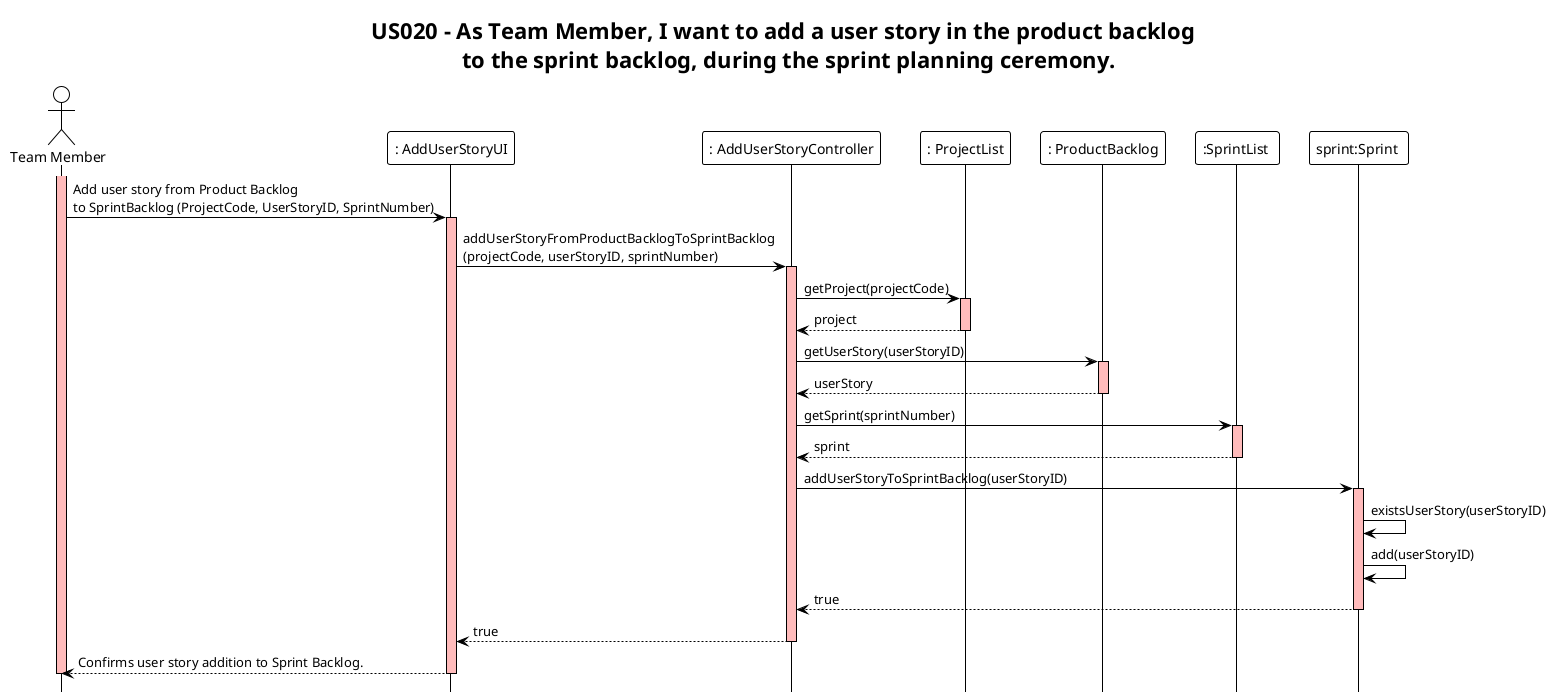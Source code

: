 @startuml
!theme plain
hide footbox
title US020 - As Team Member, I want to add a user story in the product backlog \n to the sprint backlog, during the sprint planning ceremony.

actor "Team Member" as user
participant ": AddUserStoryUI" as UI
participant ": AddUserStoryController" as Controller
participant ": ProjectList" as ProjectList
participant ": ProductBacklog" as ProductBacklog
participant ":SprintList " as SprintList
participant "sprint:Sprint " as Sprint

activate user #FFBBBB
user -> UI:Add user story from Product Backlog \nto SprintBacklog (ProjectCode, UserStoryID, SprintNumber)

activate UI #FFBBBB
UI -> Controller:addUserStoryFromProductBacklogToSprintBacklog\n(projectCode, userStoryID, sprintNumber)

activate Controller #FFBBBB
Controller -> ProjectList:getProject(projectCode)
activate ProjectList #FFBBBB
ProjectList --> Controller:project
deactivate ProjectList

Controller -> ProductBacklog:getUserStory(userStoryID)
activate ProductBacklog #FFBBBB
ProductBacklog --> Controller:userStory
deactivate ProductBacklog #FFBBBB

Controller -> SprintList:getSprint(sprintNumber)
activate SprintList #FFBBBB
SprintList --> Controller: sprint
deactivate SprintList #FFBBBB

Controller -> Sprint:addUserStoryToSprintBacklog(userStoryID)
activate Sprint #FFBBBB
Sprint -> Sprint:existsUserStory(userStoryID)
Sprint -> Sprint:add(userStoryID)
Sprint --> Controller:true
deactivate Sprint #FFBBBB
Controller --> UI:true
deactivate Controller #FFBBBB
UI --> user:Confirms user story addition to Sprint Backlog.
deactivate UI #FFBBBB
deactivate user #FFBBBB

@enduml